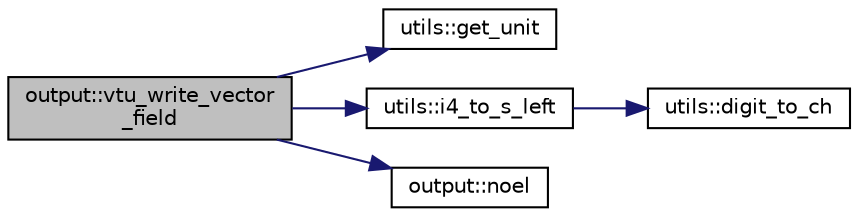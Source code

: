 digraph "output::vtu_write_vector_field"
{
 // LATEX_PDF_SIZE
  edge [fontname="Helvetica",fontsize="10",labelfontname="Helvetica",labelfontsize="10"];
  node [fontname="Helvetica",fontsize="10",shape=record];
  rankdir="LR";
  Node1 [label="output::vtu_write_vector\l_field",height=0.2,width=0.4,color="black", fillcolor="grey75", style="filled", fontcolor="black",tooltip=" "];
  Node1 -> Node2 [color="midnightblue",fontsize="10",style="solid",fontname="Helvetica"];
  Node2 [label="utils::get_unit",height=0.2,width=0.4,color="black", fillcolor="white", style="filled",URL="$namespaceutils.html#a4c02ab80fe8c45c48f93d44158999277",tooltip=" "];
  Node1 -> Node3 [color="midnightblue",fontsize="10",style="solid",fontname="Helvetica"];
  Node3 [label="utils::i4_to_s_left",height=0.2,width=0.4,color="black", fillcolor="white", style="filled",URL="$namespaceutils.html#a380db670d15265d5b5a6a003a3df926a",tooltip=" "];
  Node3 -> Node4 [color="midnightblue",fontsize="10",style="solid",fontname="Helvetica"];
  Node4 [label="utils::digit_to_ch",height=0.2,width=0.4,color="black", fillcolor="white", style="filled",URL="$namespaceutils.html#aa6b436f89f63f908b3a17a7339c9bfbf",tooltip=" "];
  Node1 -> Node5 [color="midnightblue",fontsize="10",style="solid",fontname="Helvetica"];
  Node5 [label="output::noel",height=0.2,width=0.4,color="black", fillcolor="white", style="filled",URL="$namespaceoutput.html#a7056173ffdf011c0acd43d0872ac6479",tooltip=" "];
}
